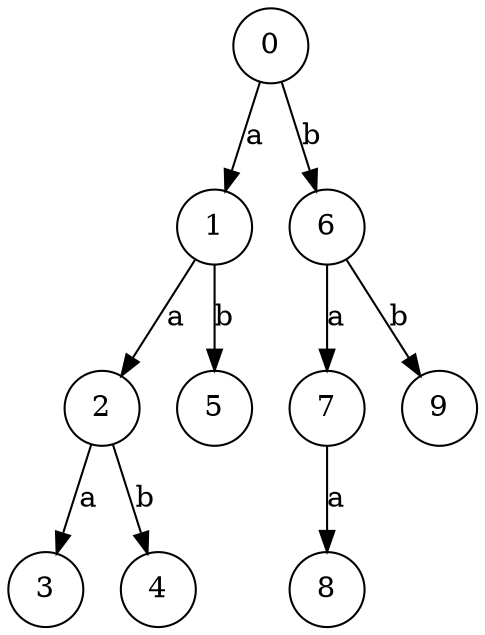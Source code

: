 digraph Tree {
	rankdir=TB;
	node [shape = circle];
0 -> 1[label = "a" ];
1 -> 2[label = "a" ];
2 -> 3[label = "a" ];
2 -> 4[label = "b" ];
1 -> 5[label = "b" ];
0 -> 6[label = "b" ];
6 -> 7[label = "a" ];
7 -> 8[label = "a" ];
6 -> 9[label = "b" ];
}
